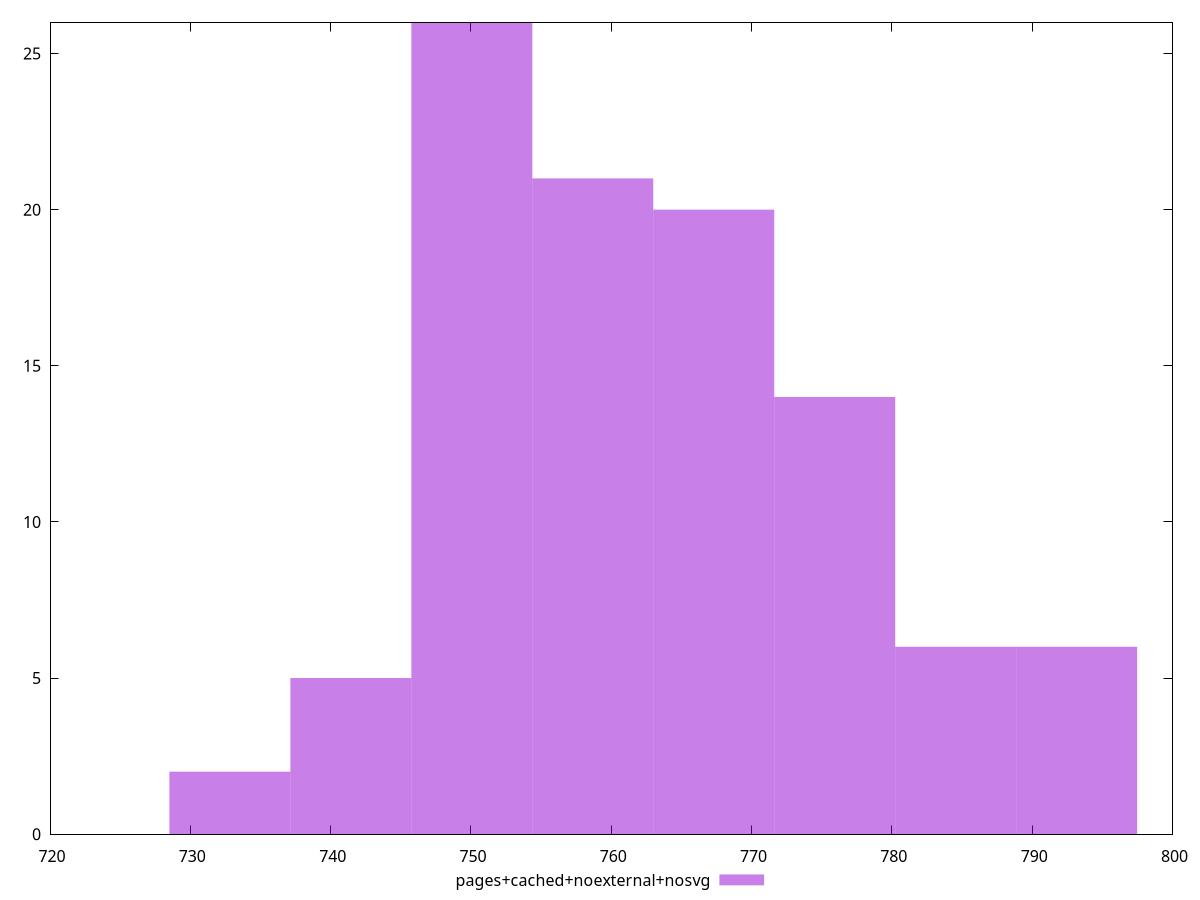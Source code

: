 $_pagesCachedNoexternalNosvg <<EOF
750.0632671915471 26
758.6846840558178 21
775.9275177843591 14
784.5489346486297 6
741.4418503272765 5
767.3061009200885 20
793.1703515129004 6
732.8204334630059 2
EOF
set key outside below
set terminal pngcairo
set output "report_00005_2020-11-02T22-26-11.212Z/mainthread-work-breakdown/pages+cached+noexternal+nosvg//raw_hist.png"
set yrange [0:26]
set boxwidth 8.621416864270657
set style fill transparent solid 0.5 noborder
plot $_pagesCachedNoexternalNosvg title "pages+cached+noexternal+nosvg" with boxes ,
